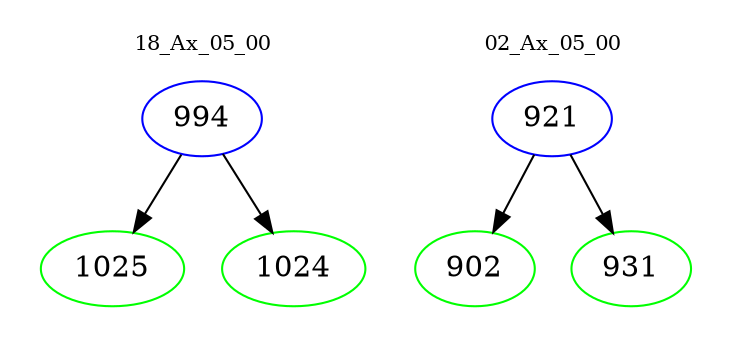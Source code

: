 digraph{
subgraph cluster_0 {
color = white
label = "18_Ax_05_00";
fontsize=10;
T0_994 [label="994", color="blue"]
T0_994 -> T0_1025 [color="black"]
T0_1025 [label="1025", color="green"]
T0_994 -> T0_1024 [color="black"]
T0_1024 [label="1024", color="green"]
}
subgraph cluster_1 {
color = white
label = "02_Ax_05_00";
fontsize=10;
T1_921 [label="921", color="blue"]
T1_921 -> T1_902 [color="black"]
T1_902 [label="902", color="green"]
T1_921 -> T1_931 [color="black"]
T1_931 [label="931", color="green"]
}
}
